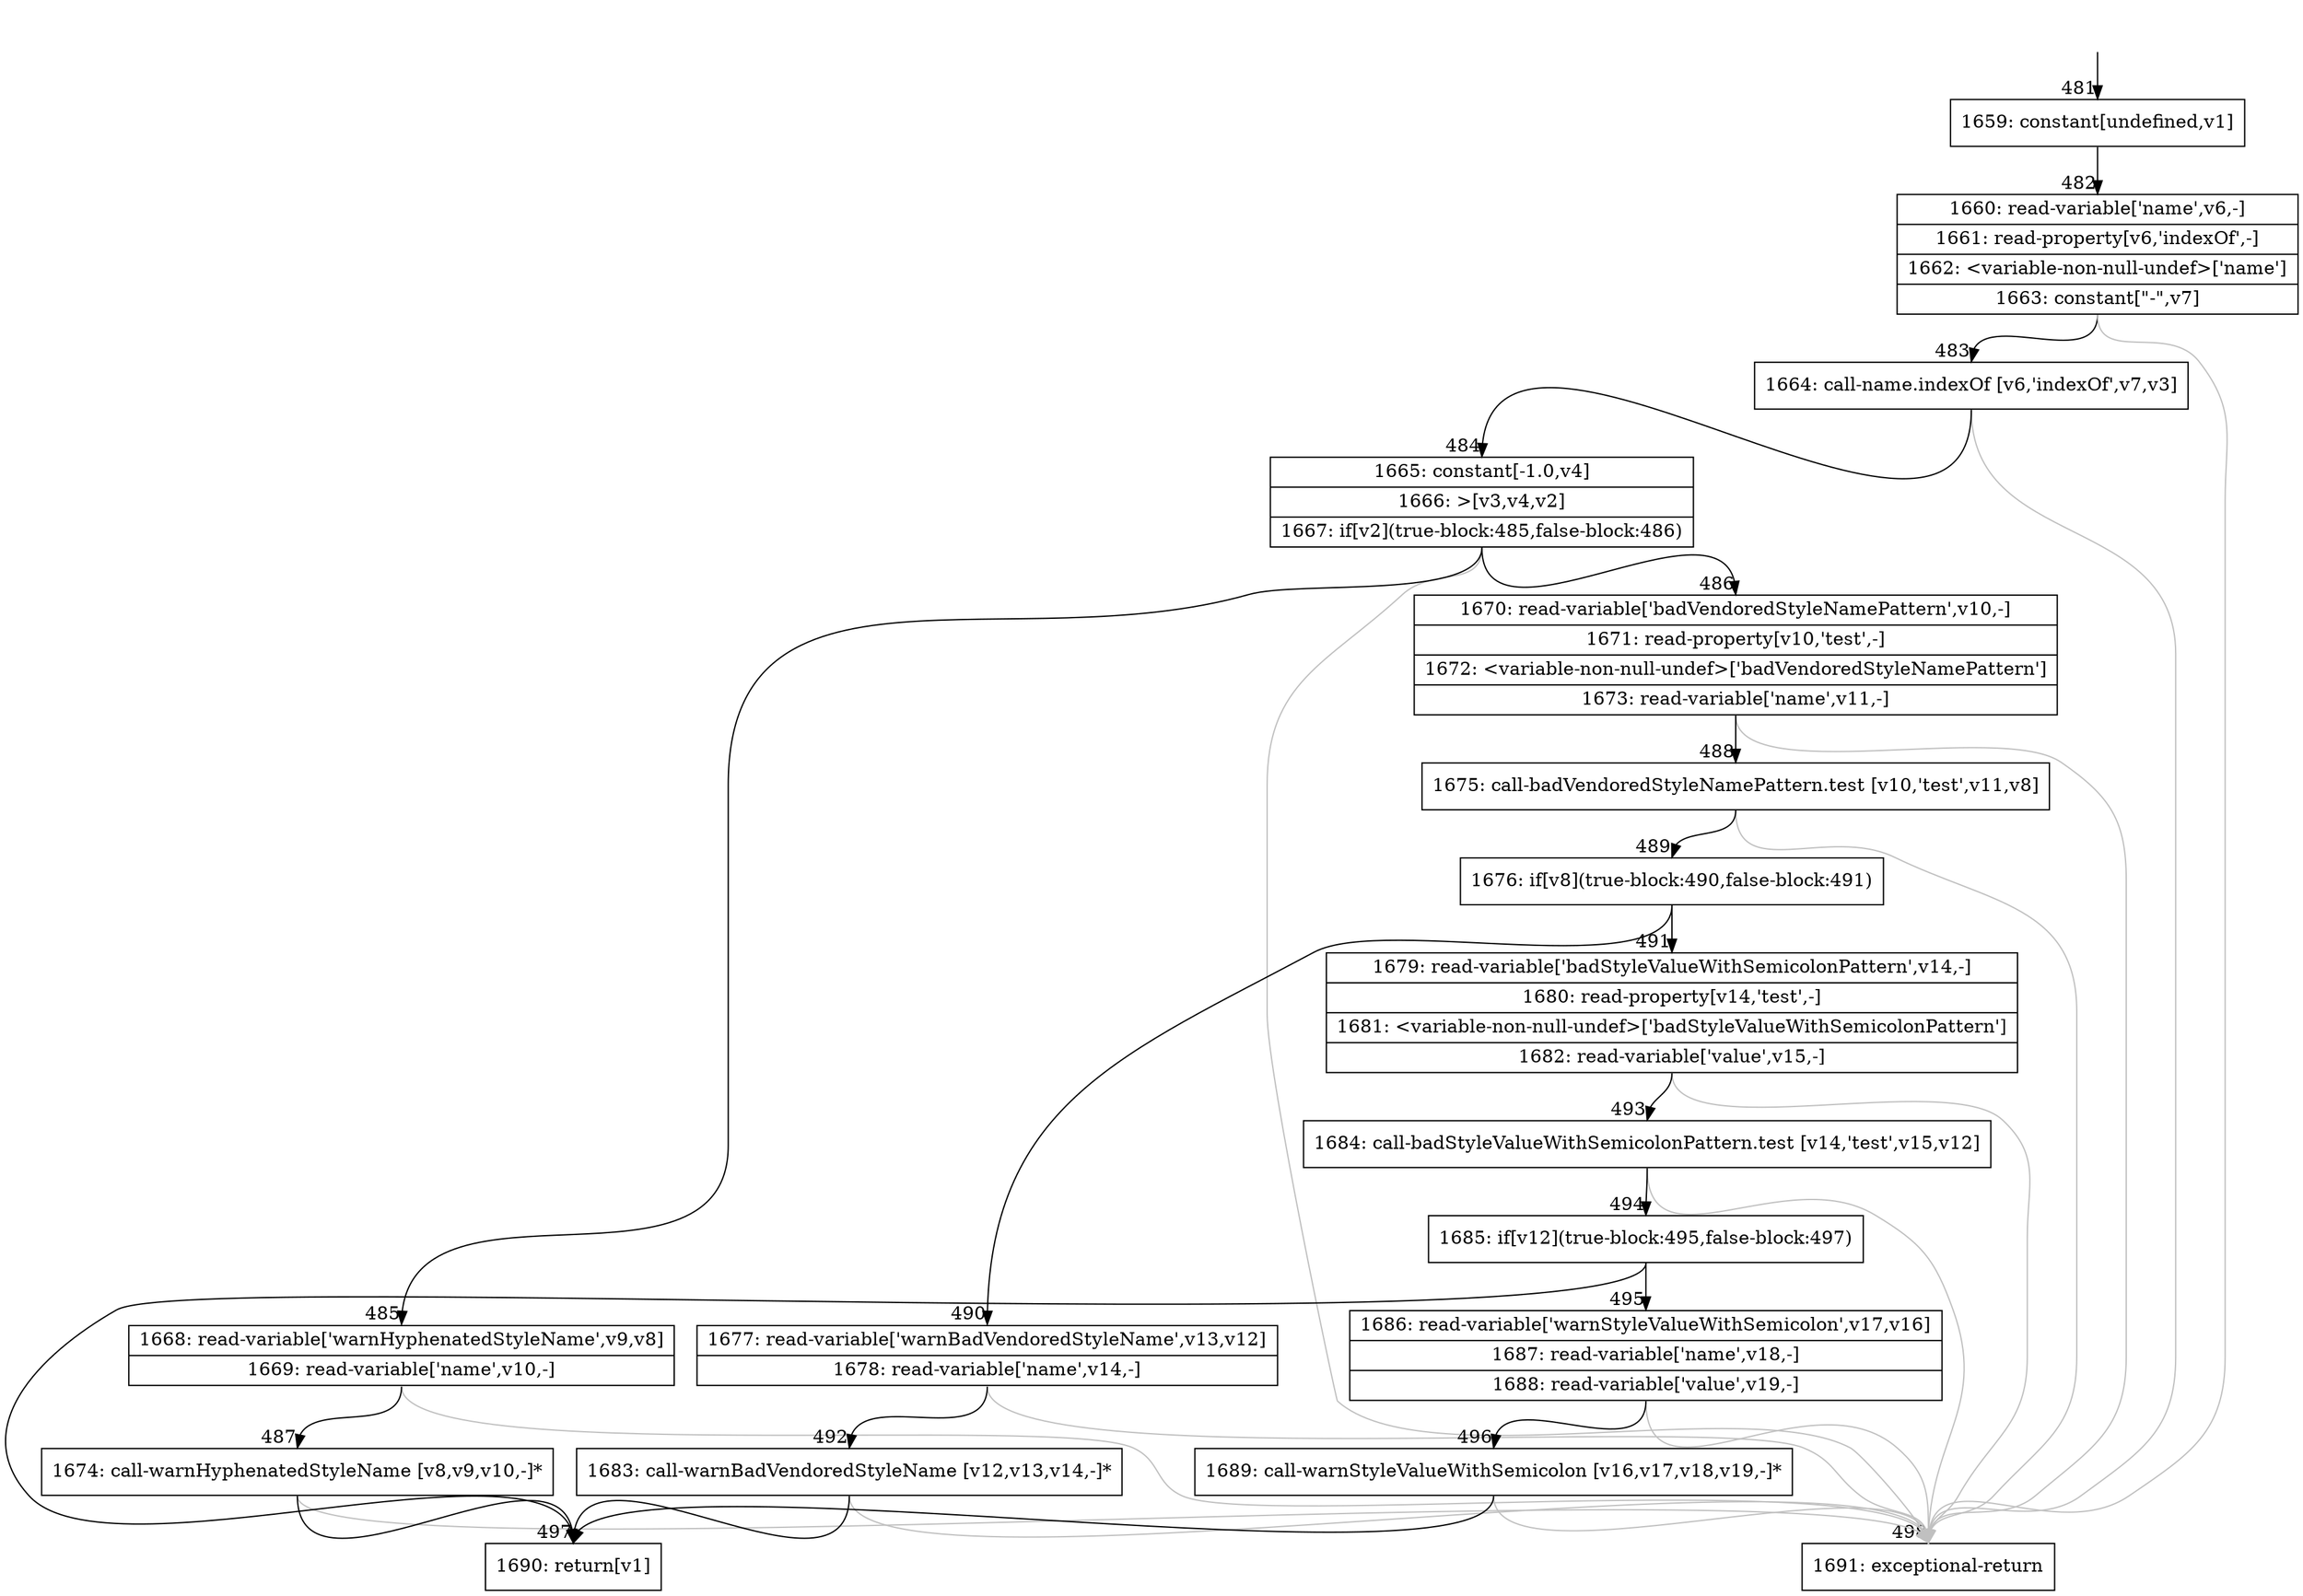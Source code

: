 digraph {
rankdir="TD"
BB_entry32[shape=none,label=""];
BB_entry32 -> BB481 [tailport=s, headport=n, headlabel="    481"]
BB481 [shape=record label="{1659: constant[undefined,v1]}" ] 
BB481 -> BB482 [tailport=s, headport=n, headlabel="      482"]
BB482 [shape=record label="{1660: read-variable['name',v6,-]|1661: read-property[v6,'indexOf',-]|1662: \<variable-non-null-undef\>['name']|1663: constant[\"-\",v7]}" ] 
BB482 -> BB483 [tailport=s, headport=n, headlabel="      483"]
BB482 -> BB498 [tailport=s, headport=n, color=gray, headlabel="      498"]
BB483 [shape=record label="{1664: call-name.indexOf [v6,'indexOf',v7,v3]}" ] 
BB483 -> BB484 [tailport=s, headport=n, headlabel="      484"]
BB483 -> BB498 [tailport=s, headport=n, color=gray]
BB484 [shape=record label="{1665: constant[-1.0,v4]|1666: \>[v3,v4,v2]|1667: if[v2](true-block:485,false-block:486)}" ] 
BB484 -> BB485 [tailport=s, headport=n, headlabel="      485"]
BB484 -> BB486 [tailport=s, headport=n, headlabel="      486"]
BB484 -> BB498 [tailport=s, headport=n, color=gray]
BB485 [shape=record label="{1668: read-variable['warnHyphenatedStyleName',v9,v8]|1669: read-variable['name',v10,-]}" ] 
BB485 -> BB487 [tailport=s, headport=n, headlabel="      487"]
BB485 -> BB498 [tailport=s, headport=n, color=gray]
BB486 [shape=record label="{1670: read-variable['badVendoredStyleNamePattern',v10,-]|1671: read-property[v10,'test',-]|1672: \<variable-non-null-undef\>['badVendoredStyleNamePattern']|1673: read-variable['name',v11,-]}" ] 
BB486 -> BB488 [tailport=s, headport=n, headlabel="      488"]
BB486 -> BB498 [tailport=s, headport=n, color=gray]
BB487 [shape=record label="{1674: call-warnHyphenatedStyleName [v8,v9,v10,-]*}" ] 
BB487 -> BB497 [tailport=s, headport=n, headlabel="      497"]
BB487 -> BB498 [tailport=s, headport=n, color=gray]
BB488 [shape=record label="{1675: call-badVendoredStyleNamePattern.test [v10,'test',v11,v8]}" ] 
BB488 -> BB489 [tailport=s, headport=n, headlabel="      489"]
BB488 -> BB498 [tailport=s, headport=n, color=gray]
BB489 [shape=record label="{1676: if[v8](true-block:490,false-block:491)}" ] 
BB489 -> BB490 [tailport=s, headport=n, headlabel="      490"]
BB489 -> BB491 [tailport=s, headport=n, headlabel="      491"]
BB490 [shape=record label="{1677: read-variable['warnBadVendoredStyleName',v13,v12]|1678: read-variable['name',v14,-]}" ] 
BB490 -> BB492 [tailport=s, headport=n, headlabel="      492"]
BB490 -> BB498 [tailport=s, headport=n, color=gray]
BB491 [shape=record label="{1679: read-variable['badStyleValueWithSemicolonPattern',v14,-]|1680: read-property[v14,'test',-]|1681: \<variable-non-null-undef\>['badStyleValueWithSemicolonPattern']|1682: read-variable['value',v15,-]}" ] 
BB491 -> BB493 [tailport=s, headport=n, headlabel="      493"]
BB491 -> BB498 [tailport=s, headport=n, color=gray]
BB492 [shape=record label="{1683: call-warnBadVendoredStyleName [v12,v13,v14,-]*}" ] 
BB492 -> BB497 [tailport=s, headport=n]
BB492 -> BB498 [tailport=s, headport=n, color=gray]
BB493 [shape=record label="{1684: call-badStyleValueWithSemicolonPattern.test [v14,'test',v15,v12]}" ] 
BB493 -> BB494 [tailport=s, headport=n, headlabel="      494"]
BB493 -> BB498 [tailport=s, headport=n, color=gray]
BB494 [shape=record label="{1685: if[v12](true-block:495,false-block:497)}" ] 
BB494 -> BB495 [tailport=s, headport=n, headlabel="      495"]
BB494 -> BB497 [tailport=s, headport=n]
BB495 [shape=record label="{1686: read-variable['warnStyleValueWithSemicolon',v17,v16]|1687: read-variable['name',v18,-]|1688: read-variable['value',v19,-]}" ] 
BB495 -> BB496 [tailport=s, headport=n, headlabel="      496"]
BB495 -> BB498 [tailport=s, headport=n, color=gray]
BB496 [shape=record label="{1689: call-warnStyleValueWithSemicolon [v16,v17,v18,v19,-]*}" ] 
BB496 -> BB497 [tailport=s, headport=n]
BB496 -> BB498 [tailport=s, headport=n, color=gray]
BB497 [shape=record label="{1690: return[v1]}" ] 
BB498 [shape=record label="{1691: exceptional-return}" ] 
//#$~ 900
}
